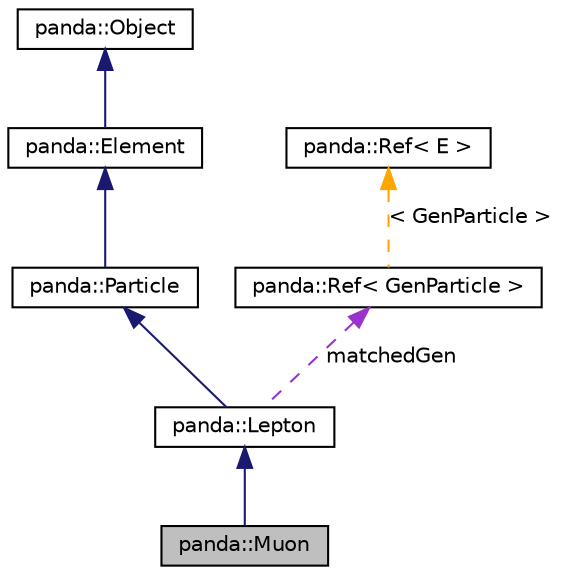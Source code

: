 digraph G
{
  edge [fontname="Helvetica",fontsize="10",labelfontname="Helvetica",labelfontsize="10"];
  node [fontname="Helvetica",fontsize="10",shape=record];
  Node1 [label="panda::Muon",height=0.2,width=0.4,color="black", fillcolor="grey75", style="filled" fontcolor="black"];
  Node2 -> Node1 [dir=back,color="midnightblue",fontsize="10",style="solid"];
  Node2 [label="panda::Lepton",height=0.2,width=0.4,color="black", fillcolor="white", style="filled",URL="$classpanda_1_1Lepton.html"];
  Node3 -> Node2 [dir=back,color="midnightblue",fontsize="10",style="solid"];
  Node3 [label="panda::Particle",height=0.2,width=0.4,color="black", fillcolor="white", style="filled",URL="$classpanda_1_1Particle.html"];
  Node4 -> Node3 [dir=back,color="midnightblue",fontsize="10",style="solid"];
  Node4 [label="panda::Element",height=0.2,width=0.4,color="black", fillcolor="white", style="filled",URL="$classpanda_1_1Element.html",tooltip="Base class for elements of containers."];
  Node5 -> Node4 [dir=back,color="midnightblue",fontsize="10",style="solid"];
  Node5 [label="panda::Object",height=0.2,width=0.4,color="black", fillcolor="white", style="filled",URL="$classpanda_1_1Object.html",tooltip="Object base class."];
  Node6 -> Node2 [dir=back,color="darkorchid3",fontsize="10",style="dashed",label="matchedGen"];
  Node6 [label="panda::Ref\< GenParticle \>",height=0.2,width=0.4,color="black", fillcolor="white", style="filled",URL="$classpanda_1_1Ref.html"];
  Node7 -> Node6 [dir=back,color="orange",fontsize="10",style="dashed",label="\< GenParticle \>"];
  Node7 [label="panda::Ref\< E \>",height=0.2,width=0.4,color="black", fillcolor="white", style="filled",URL="$classpanda_1_1Ref.html",tooltip="A reference to an element in a container."];
}
